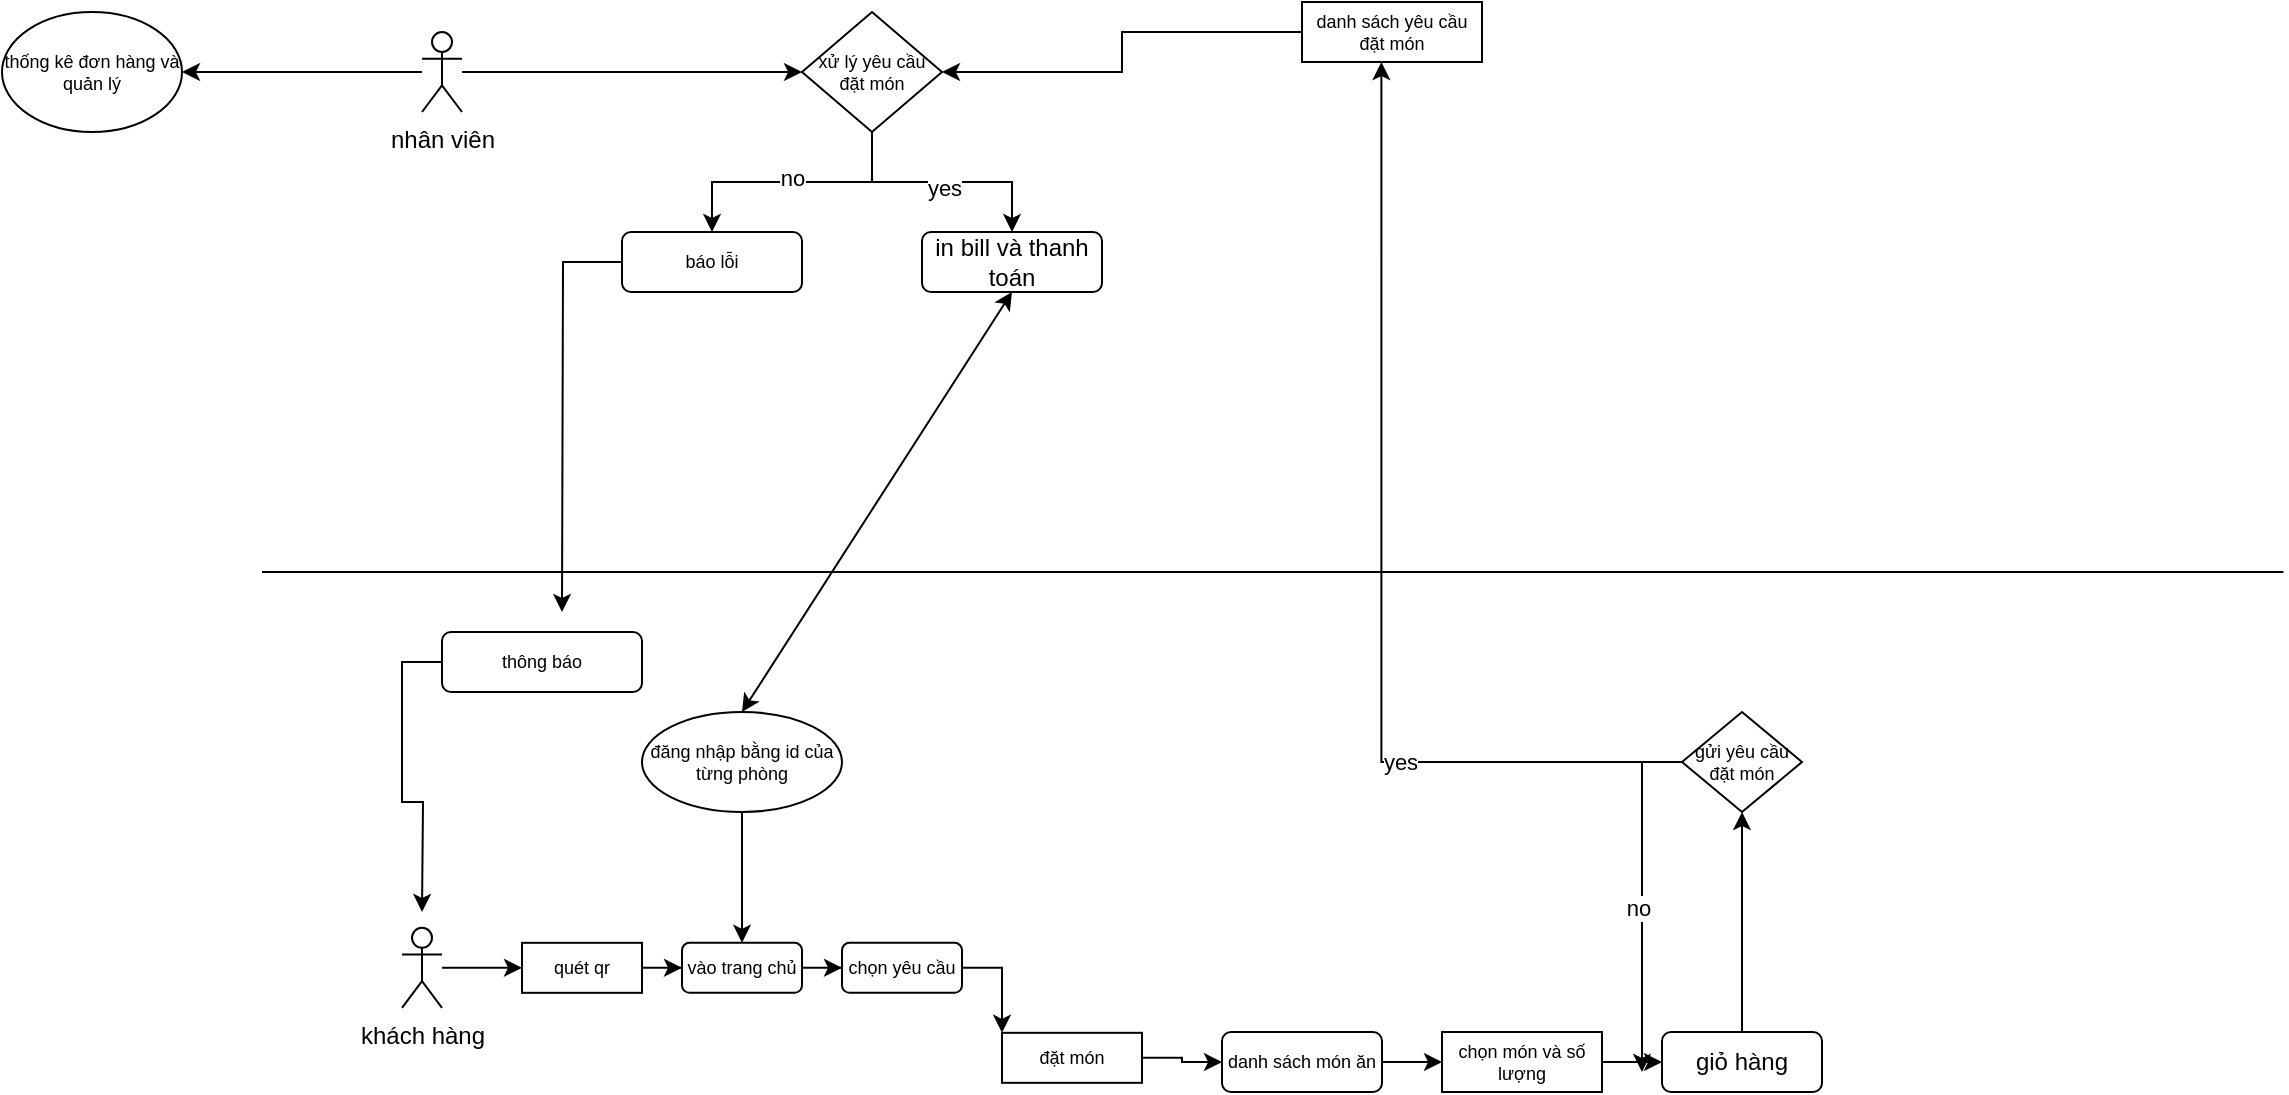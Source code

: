 <mxfile version="24.7.14">
  <diagram name="Trang-1" id="1DMesU5spUel-o7tlGQU">
    <mxGraphModel dx="1877" dy="530" grid="1" gridSize="10" guides="1" tooltips="1" connect="1" arrows="1" fold="1" page="1" pageScale="1" pageWidth="827" pageHeight="1169" math="0" shadow="0">
      <root>
        <mxCell id="0" />
        <mxCell id="1" parent="0" />
        <mxCell id="oxGjsUCAKeBhMwnqYwcX-6" style="edgeStyle=orthogonalEdgeStyle;rounded=0;orthogonalLoop=1;jettySize=auto;html=1;entryX=0;entryY=0.5;entryDx=0;entryDy=0;" parent="1" source="oxGjsUCAKeBhMwnqYwcX-1" target="oxGjsUCAKeBhMwnqYwcX-5" edge="1">
          <mxGeometry relative="1" as="geometry" />
        </mxCell>
        <mxCell id="oxGjsUCAKeBhMwnqYwcX-1" value="khách hàng" style="shape=umlActor;verticalLabelPosition=bottom;verticalAlign=top;html=1;outlineConnect=0;" parent="1" vertex="1">
          <mxGeometry x="10" y="487.91" width="20" height="40" as="geometry" />
        </mxCell>
        <mxCell id="oxGjsUCAKeBhMwnqYwcX-8" style="edgeStyle=orthogonalEdgeStyle;rounded=0;orthogonalLoop=1;jettySize=auto;html=1;" parent="1" source="oxGjsUCAKeBhMwnqYwcX-3" target="oxGjsUCAKeBhMwnqYwcX-4" edge="1">
          <mxGeometry relative="1" as="geometry" />
        </mxCell>
        <mxCell id="oxGjsUCAKeBhMwnqYwcX-3" value="vào trang chủ" style="rounded=1;whiteSpace=wrap;html=1;fontSize=9;" parent="1" vertex="1">
          <mxGeometry x="150" y="495.41" width="60" height="25" as="geometry" />
        </mxCell>
        <mxCell id="oxGjsUCAKeBhMwnqYwcX-14" style="edgeStyle=orthogonalEdgeStyle;rounded=0;orthogonalLoop=1;jettySize=auto;html=1;entryX=0;entryY=0;entryDx=0;entryDy=0;" parent="1" source="oxGjsUCAKeBhMwnqYwcX-4" target="oxGjsUCAKeBhMwnqYwcX-10" edge="1">
          <mxGeometry relative="1" as="geometry" />
        </mxCell>
        <mxCell id="oxGjsUCAKeBhMwnqYwcX-4" value="chọn yêu cầu" style="rounded=1;whiteSpace=wrap;html=1;fontSize=9;" parent="1" vertex="1">
          <mxGeometry x="230" y="495.41" width="60" height="25" as="geometry" />
        </mxCell>
        <mxCell id="oxGjsUCAKeBhMwnqYwcX-7" style="edgeStyle=orthogonalEdgeStyle;rounded=0;orthogonalLoop=1;jettySize=auto;html=1;entryX=0;entryY=0.5;entryDx=0;entryDy=0;" parent="1" source="oxGjsUCAKeBhMwnqYwcX-5" target="oxGjsUCAKeBhMwnqYwcX-3" edge="1">
          <mxGeometry relative="1" as="geometry" />
        </mxCell>
        <mxCell id="oxGjsUCAKeBhMwnqYwcX-5" value="quét qr" style="rounded=0;whiteSpace=wrap;html=1;fontSize=9;" parent="1" vertex="1">
          <mxGeometry x="70" y="495.41" width="60" height="25" as="geometry" />
        </mxCell>
        <mxCell id="oxGjsUCAKeBhMwnqYwcX-35" style="edgeStyle=orthogonalEdgeStyle;rounded=0;orthogonalLoop=1;jettySize=auto;html=1;entryX=0;entryY=0.5;entryDx=0;entryDy=0;" parent="1" source="oxGjsUCAKeBhMwnqYwcX-10" target="oxGjsUCAKeBhMwnqYwcX-34" edge="1">
          <mxGeometry relative="1" as="geometry" />
        </mxCell>
        <mxCell id="oxGjsUCAKeBhMwnqYwcX-10" value="đặt món" style="rounded=0;whiteSpace=wrap;html=1;fontSize=9;" parent="1" vertex="1">
          <mxGeometry x="310" y="540.41" width="70" height="25" as="geometry" />
        </mxCell>
        <mxCell id="oxGjsUCAKeBhMwnqYwcX-28" value="" style="endArrow=none;html=1;rounded=0;" parent="1" edge="1">
          <mxGeometry width="50" height="50" relative="1" as="geometry">
            <mxPoint x="-60" y="310" as="sourcePoint" />
            <mxPoint x="950.69" y="310" as="targetPoint" />
          </mxGeometry>
        </mxCell>
        <mxCell id="oxGjsUCAKeBhMwnqYwcX-37" style="edgeStyle=orthogonalEdgeStyle;rounded=0;orthogonalLoop=1;jettySize=auto;html=1;entryX=0;entryY=0.5;entryDx=0;entryDy=0;fontSize=9;" parent="1" source="oxGjsUCAKeBhMwnqYwcX-34" target="oxGjsUCAKeBhMwnqYwcX-36" edge="1">
          <mxGeometry relative="1" as="geometry" />
        </mxCell>
        <mxCell id="oxGjsUCAKeBhMwnqYwcX-34" value="danh sách món ăn" style="rounded=1;whiteSpace=wrap;html=1;fontSize=9;" parent="1" vertex="1">
          <mxGeometry x="420" y="540" width="80" height="30" as="geometry" />
        </mxCell>
        <mxCell id="oxGjsUCAKeBhMwnqYwcX-41" style="edgeStyle=orthogonalEdgeStyle;rounded=0;orthogonalLoop=1;jettySize=auto;html=1;" parent="1" source="oxGjsUCAKeBhMwnqYwcX-36" target="oxGjsUCAKeBhMwnqYwcX-40" edge="1">
          <mxGeometry relative="1" as="geometry" />
        </mxCell>
        <mxCell id="oxGjsUCAKeBhMwnqYwcX-36" value="chọn món và số lượng" style="rounded=0;whiteSpace=wrap;html=1;fontSize=9;" parent="1" vertex="1">
          <mxGeometry x="530" y="540" width="80" height="30" as="geometry" />
        </mxCell>
        <mxCell id="oxGjsUCAKeBhMwnqYwcX-46" style="edgeStyle=orthogonalEdgeStyle;rounded=0;orthogonalLoop=1;jettySize=auto;html=1;" parent="1" source="oxGjsUCAKeBhMwnqYwcX-38" edge="1">
          <mxGeometry relative="1" as="geometry">
            <mxPoint x="630" y="560" as="targetPoint" />
          </mxGeometry>
        </mxCell>
        <mxCell id="oxGjsUCAKeBhMwnqYwcX-47" value="no" style="edgeLabel;html=1;align=center;verticalAlign=middle;resizable=0;points=[];" parent="oxGjsUCAKeBhMwnqYwcX-46" vertex="1" connectable="0">
          <mxGeometry x="0.057" y="-2" relative="1" as="geometry">
            <mxPoint as="offset" />
          </mxGeometry>
        </mxCell>
        <mxCell id="oxGjsUCAKeBhMwnqYwcX-38" value="gửi yêu cầu đặt món" style="rhombus;whiteSpace=wrap;html=1;fontSize=9;" parent="1" vertex="1">
          <mxGeometry x="650" y="380" width="60" height="50" as="geometry" />
        </mxCell>
        <mxCell id="oxGjsUCAKeBhMwnqYwcX-42" style="edgeStyle=orthogonalEdgeStyle;rounded=0;orthogonalLoop=1;jettySize=auto;html=1;entryX=0.5;entryY=1;entryDx=0;entryDy=0;" parent="1" source="oxGjsUCAKeBhMwnqYwcX-40" target="oxGjsUCAKeBhMwnqYwcX-38" edge="1">
          <mxGeometry relative="1" as="geometry" />
        </mxCell>
        <mxCell id="oxGjsUCAKeBhMwnqYwcX-40" value="giỏ hàng" style="rounded=1;whiteSpace=wrap;html=1;" parent="1" vertex="1">
          <mxGeometry x="640" y="540" width="80" height="30" as="geometry" />
        </mxCell>
        <mxCell id="oxGjsUCAKeBhMwnqYwcX-44" style="edgeStyle=orthogonalEdgeStyle;rounded=0;orthogonalLoop=1;jettySize=auto;html=1;entryX=0.441;entryY=1;entryDx=0;entryDy=0;entryPerimeter=0;" parent="1" source="oxGjsUCAKeBhMwnqYwcX-38" target="oxGjsUCAKeBhMwnqYwcX-43" edge="1">
          <mxGeometry relative="1" as="geometry" />
        </mxCell>
        <mxCell id="oxGjsUCAKeBhMwnqYwcX-45" value="yes" style="edgeLabel;html=1;align=center;verticalAlign=middle;resizable=0;points=[];" parent="oxGjsUCAKeBhMwnqYwcX-44" vertex="1" connectable="0">
          <mxGeometry x="-0.435" relative="1" as="geometry">
            <mxPoint as="offset" />
          </mxGeometry>
        </mxCell>
        <mxCell id="oxGjsUCAKeBhMwnqYwcX-55" value="xử lý yêu cầu đặt món" style="rhombus;whiteSpace=wrap;html=1;fontSize=9;" parent="1" vertex="1">
          <mxGeometry x="210" y="30" width="70" height="60" as="geometry" />
        </mxCell>
        <mxCell id="aAdZ_H9S-tIdE8kJ0Z5o-3" style="edgeStyle=orthogonalEdgeStyle;rounded=0;orthogonalLoop=1;jettySize=auto;html=1;" edge="1" parent="1" source="oxGjsUCAKeBhMwnqYwcX-59">
          <mxGeometry relative="1" as="geometry">
            <mxPoint x="90" y="330" as="targetPoint" />
          </mxGeometry>
        </mxCell>
        <mxCell id="oxGjsUCAKeBhMwnqYwcX-67" style="edgeStyle=orthogonalEdgeStyle;rounded=0;orthogonalLoop=1;jettySize=auto;html=1;" parent="1" source="oxGjsUCAKeBhMwnqYwcX-64" edge="1">
          <mxGeometry relative="1" as="geometry">
            <mxPoint x="20.0" y="480" as="targetPoint" />
          </mxGeometry>
        </mxCell>
        <mxCell id="oxGjsUCAKeBhMwnqYwcX-64" value="thông báo" style="rounded=1;whiteSpace=wrap;html=1;fontSize=9;" parent="1" vertex="1">
          <mxGeometry x="30" y="340" width="100" height="30" as="geometry" />
        </mxCell>
        <mxCell id="aAdZ_H9S-tIdE8kJ0Z5o-10" style="edgeStyle=orthogonalEdgeStyle;rounded=0;orthogonalLoop=1;jettySize=auto;html=1;entryX=0.5;entryY=0;entryDx=0;entryDy=0;" edge="1" parent="1" source="oxGjsUCAKeBhMwnqYwcX-74" target="oxGjsUCAKeBhMwnqYwcX-3">
          <mxGeometry relative="1" as="geometry" />
        </mxCell>
        <mxCell id="oxGjsUCAKeBhMwnqYwcX-74" value="đăng nhập bằng id của từng phòng" style="ellipse;whiteSpace=wrap;html=1;fontSize=9;" parent="1" vertex="1">
          <mxGeometry x="130" y="380" width="100" height="50" as="geometry" />
        </mxCell>
        <mxCell id="aAdZ_H9S-tIdE8kJ0Z5o-2" style="edgeStyle=orthogonalEdgeStyle;rounded=0;orthogonalLoop=1;jettySize=auto;html=1;" edge="1" parent="1" source="oxGjsUCAKeBhMwnqYwcX-43" target="oxGjsUCAKeBhMwnqYwcX-55">
          <mxGeometry relative="1" as="geometry" />
        </mxCell>
        <mxCell id="oxGjsUCAKeBhMwnqYwcX-43" value="danh sách yêu cầu đặt món" style="rounded=0;whiteSpace=wrap;html=1;fontSize=9;" parent="1" vertex="1">
          <mxGeometry x="460" y="25" width="90" height="30" as="geometry" />
        </mxCell>
        <mxCell id="oxGjsUCAKeBhMwnqYwcX-68" style="edgeStyle=orthogonalEdgeStyle;rounded=0;orthogonalLoop=1;jettySize=auto;html=1;entryX=0;entryY=0.5;entryDx=0;entryDy=0;" parent="1" source="oxGjsUCAKeBhMwnqYwcX-52" target="oxGjsUCAKeBhMwnqYwcX-55" edge="1">
          <mxGeometry relative="1" as="geometry" />
        </mxCell>
        <mxCell id="aAdZ_H9S-tIdE8kJ0Z5o-9" style="edgeStyle=orthogonalEdgeStyle;rounded=0;orthogonalLoop=1;jettySize=auto;html=1;entryX=1;entryY=0.5;entryDx=0;entryDy=0;" edge="1" parent="1" source="oxGjsUCAKeBhMwnqYwcX-52" target="aAdZ_H9S-tIdE8kJ0Z5o-8">
          <mxGeometry relative="1" as="geometry" />
        </mxCell>
        <mxCell id="oxGjsUCAKeBhMwnqYwcX-52" value="nhân viên" style="shape=umlActor;verticalLabelPosition=bottom;verticalAlign=top;html=1;outlineConnect=0;" parent="1" vertex="1">
          <mxGeometry x="20" y="40" width="20" height="40" as="geometry" />
        </mxCell>
        <mxCell id="aAdZ_H9S-tIdE8kJ0Z5o-4" style="edgeStyle=orthogonalEdgeStyle;rounded=0;orthogonalLoop=1;jettySize=auto;html=1;" edge="1" parent="1" source="oxGjsUCAKeBhMwnqYwcX-55" target="oxGjsUCAKeBhMwnqYwcX-59">
          <mxGeometry relative="1" as="geometry" />
        </mxCell>
        <mxCell id="aAdZ_H9S-tIdE8kJ0Z5o-5" value="no" style="edgeLabel;html=1;align=center;verticalAlign=middle;resizable=0;points=[];" vertex="1" connectable="0" parent="aAdZ_H9S-tIdE8kJ0Z5o-4">
          <mxGeometry x="0.008" y="-2" relative="1" as="geometry">
            <mxPoint as="offset" />
          </mxGeometry>
        </mxCell>
        <mxCell id="aAdZ_H9S-tIdE8kJ0Z5o-6" style="edgeStyle=orthogonalEdgeStyle;rounded=0;orthogonalLoop=1;jettySize=auto;html=1;entryX=0.5;entryY=0;entryDx=0;entryDy=0;" edge="1" parent="1" source="oxGjsUCAKeBhMwnqYwcX-55" target="oxGjsUCAKeBhMwnqYwcX-69">
          <mxGeometry relative="1" as="geometry" />
        </mxCell>
        <mxCell id="aAdZ_H9S-tIdE8kJ0Z5o-7" value="yes" style="edgeLabel;html=1;align=center;verticalAlign=middle;resizable=0;points=[];" vertex="1" connectable="0" parent="aAdZ_H9S-tIdE8kJ0Z5o-6">
          <mxGeometry x="0.02" y="-3" relative="1" as="geometry">
            <mxPoint as="offset" />
          </mxGeometry>
        </mxCell>
        <mxCell id="oxGjsUCAKeBhMwnqYwcX-59" value="báo lỗi" style="rounded=1;whiteSpace=wrap;html=1;fontSize=9;" parent="1" vertex="1">
          <mxGeometry x="120" y="140" width="90" height="30" as="geometry" />
        </mxCell>
        <mxCell id="oxGjsUCAKeBhMwnqYwcX-69" value="in bill và thanh toán" style="rounded=1;whiteSpace=wrap;html=1;" parent="1" vertex="1">
          <mxGeometry x="270" y="140" width="90" height="30" as="geometry" />
        </mxCell>
        <mxCell id="aAdZ_H9S-tIdE8kJ0Z5o-8" value="thống kê đơn hàng và quản lý" style="ellipse;whiteSpace=wrap;html=1;fontSize=9;" vertex="1" parent="1">
          <mxGeometry x="-190" y="30" width="90" height="60" as="geometry" />
        </mxCell>
        <mxCell id="aAdZ_H9S-tIdE8kJ0Z5o-12" value="" style="endArrow=classic;startArrow=classic;html=1;rounded=0;entryX=0.5;entryY=1;entryDx=0;entryDy=0;exitX=0.5;exitY=0;exitDx=0;exitDy=0;" edge="1" parent="1" source="oxGjsUCAKeBhMwnqYwcX-74" target="oxGjsUCAKeBhMwnqYwcX-69">
          <mxGeometry width="50" height="50" relative="1" as="geometry">
            <mxPoint x="200" y="300" as="sourcePoint" />
            <mxPoint x="250" y="250" as="targetPoint" />
          </mxGeometry>
        </mxCell>
      </root>
    </mxGraphModel>
  </diagram>
</mxfile>
